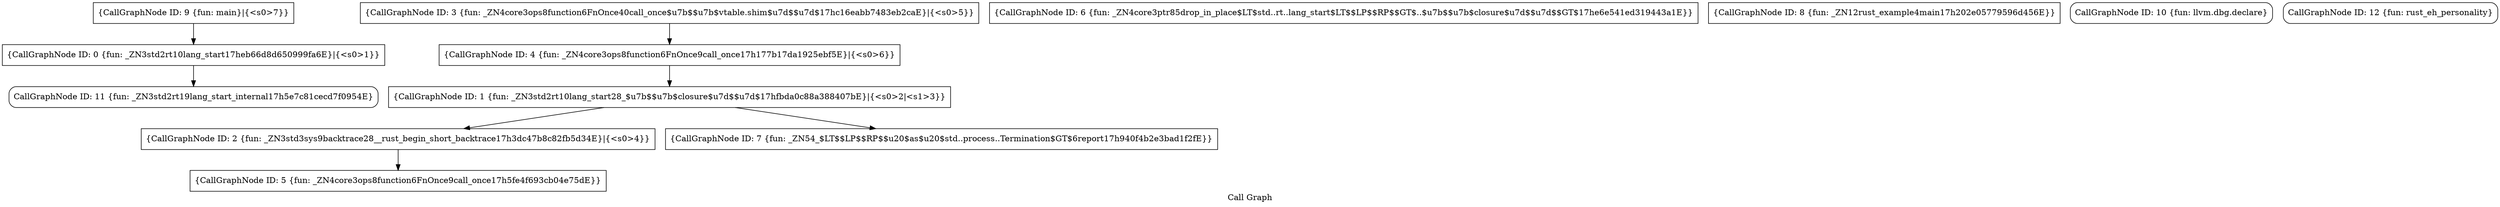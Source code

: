 digraph "Call Graph" {
	label="Call Graph";

	Node0x567bd0cc54a0 [shape=record,shape=box,label="{CallGraphNode ID: 0 \{fun: _ZN3std2rt10lang_start17heb66d8d650999fa6E\}|{<s0>1}}"];
	Node0x567bd0cc54a0:s0 -> Node0x567bd0cd2560[color=black];
	Node0x567bd0c5acb0 [shape=record,shape=box,label="{CallGraphNode ID: 1 \{fun: _ZN3std2rt10lang_start28_$u7b$$u7b$closure$u7d$$u7d$17hfbda0c88a388407bE\}|{<s0>2|<s1>3}}"];
	Node0x567bd0c5acb0:s0 -> Node0x567bd0cd3c70[color=black];
	Node0x567bd0c5acb0:s1 -> Node0x567bd0cd4170[color=black];
	Node0x567bd0cd3c70 [shape=record,shape=box,label="{CallGraphNode ID: 2 \{fun: _ZN3std3sys9backtrace28__rust_begin_short_backtrace17h3dc47b8c82fb5d34E\}|{<s0>4}}"];
	Node0x567bd0cd3c70:s0 -> Node0x567bd0cd3f70[color=black];
	Node0x567bd0cd3d70 [shape=record,shape=box,label="{CallGraphNode ID: 3 \{fun: _ZN4core3ops8function6FnOnce40call_once$u7b$$u7b$vtable.shim$u7d$$u7d$17hc16eabb7483eb2caE\}|{<s0>5}}"];
	Node0x567bd0cd3d70:s0 -> Node0x567bd0cd3e70[color=black];
	Node0x567bd0cd3e70 [shape=record,shape=box,label="{CallGraphNode ID: 4 \{fun: _ZN4core3ops8function6FnOnce9call_once17h177b17da1925ebf5E\}|{<s0>6}}"];
	Node0x567bd0cd3e70:s0 -> Node0x567bd0c5acb0[color=black];
	Node0x567bd0cd3f70 [shape=record,shape=box,label="{CallGraphNode ID: 5 \{fun: _ZN4core3ops8function6FnOnce9call_once17h5fe4f693cb04e75dE\}}"];
	Node0x567bd0cd4070 [shape=record,shape=box,label="{CallGraphNode ID: 6 \{fun: _ZN4core3ptr85drop_in_place$LT$std..rt..lang_start$LT$$LP$$RP$$GT$..$u7b$$u7b$closure$u7d$$u7d$$GT$17he6e541ed319443a1E\}}"];
	Node0x567bd0cd4170 [shape=record,shape=box,label="{CallGraphNode ID: 7 \{fun: _ZN54_$LT$$LP$$RP$$u20$as$u20$std..process..Termination$GT$6report17h940f4b2e3bad1f2fE\}}"];
	Node0x567bd0cd2260 [shape=record,shape=box,label="{CallGraphNode ID: 8 \{fun: _ZN12rust_example4main17h202e05779596d456E\}}"];
	Node0x567bd0cd2360 [shape=record,shape=box,label="{CallGraphNode ID: 9 \{fun: main\}|{<s0>7}}"];
	Node0x567bd0cd2360:s0 -> Node0x567bd0cc54a0[color=black];
	Node0x567bd0cd2460 [shape=record,shape=Mrecord,label="{CallGraphNode ID: 10 \{fun: llvm.dbg.declare\}}"];
	Node0x567bd0cd2560 [shape=record,shape=Mrecord,label="{CallGraphNode ID: 11 \{fun: _ZN3std2rt19lang_start_internal17h5e7c81cecd7f0954E\}}"];
	Node0x567bd0cd2660 [shape=record,shape=Mrecord,label="{CallGraphNode ID: 12 \{fun: rust_eh_personality\}}"];
}
